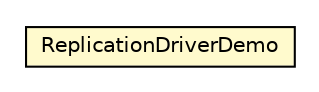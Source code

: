 #!/usr/local/bin/dot
#
# Class diagram 
# Generated by UMLGraph version R5_6_6-8-g8d7759 (http://www.umlgraph.org/)
#

digraph G {
	edge [fontname="Helvetica",fontsize=10,labelfontname="Helvetica",labelfontsize=10];
	node [fontname="Helvetica",fontsize=10,shape=plaintext];
	nodesep=0.25;
	ranksep=0.5;
	// org.dayatang.mysql.jdbc.ReplicationDriverDemo
	c39344 [label=<<table title="org.dayatang.mysql.jdbc.ReplicationDriverDemo" border="0" cellborder="1" cellspacing="0" cellpadding="2" port="p" bgcolor="lemonChiffon" href="./ReplicationDriverDemo.html">
		<tr><td><table border="0" cellspacing="0" cellpadding="1">
<tr><td align="center" balign="center"> ReplicationDriverDemo </td></tr>
		</table></td></tr>
		</table>>, URL="./ReplicationDriverDemo.html", fontname="Helvetica", fontcolor="black", fontsize=10.0];
}

